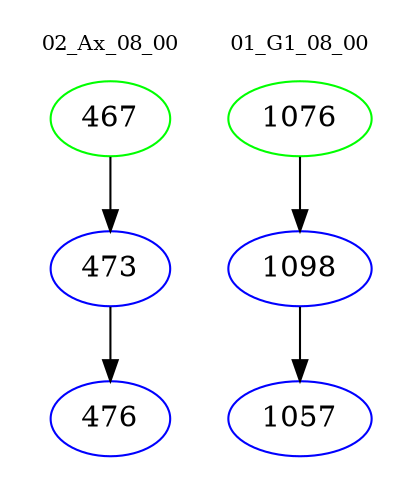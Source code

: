 digraph{
subgraph cluster_0 {
color = white
label = "02_Ax_08_00";
fontsize=10;
T0_467 [label="467", color="green"]
T0_467 -> T0_473 [color="black"]
T0_473 [label="473", color="blue"]
T0_473 -> T0_476 [color="black"]
T0_476 [label="476", color="blue"]
}
subgraph cluster_1 {
color = white
label = "01_G1_08_00";
fontsize=10;
T1_1076 [label="1076", color="green"]
T1_1076 -> T1_1098 [color="black"]
T1_1098 [label="1098", color="blue"]
T1_1098 -> T1_1057 [color="black"]
T1_1057 [label="1057", color="blue"]
}
}
